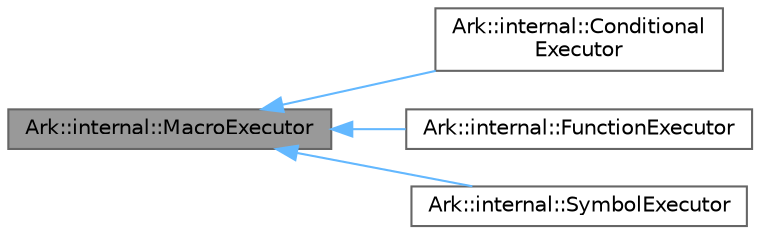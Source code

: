 digraph "Ark::internal::MacroExecutor"
{
 // INTERACTIVE_SVG=YES
 // LATEX_PDF_SIZE
  bgcolor="transparent";
  edge [fontname=Helvetica,fontsize=10,labelfontname=Helvetica,labelfontsize=10];
  node [fontname=Helvetica,fontsize=10,shape=box,height=0.2,width=0.4];
  rankdir="LR";
  Node1 [label="Ark::internal::MacroExecutor",height=0.2,width=0.4,color="gray40", fillcolor="grey60", style="filled", fontcolor="black",tooltip="A class that applies macros in a Node."];
  Node1 -> Node2 [dir="back",color="steelblue1",style="solid"];
  Node2 [label="Ark::internal::Conditional\lExecutor",height=0.2,width=0.4,color="gray40", fillcolor="white", style="filled",URL="$d1/dd3/classArk_1_1internal_1_1ConditionalExecutor.html",tooltip="Handles Conditional macros."];
  Node1 -> Node3 [dir="back",color="steelblue1",style="solid"];
  Node3 [label="Ark::internal::FunctionExecutor",height=0.2,width=0.4,color="gray40", fillcolor="white", style="filled",URL="$dc/d2c/classArk_1_1internal_1_1FunctionExecutor.html",tooltip="Handles function macros."];
  Node1 -> Node4 [dir="back",color="steelblue1",style="solid"];
  Node4 [label="Ark::internal::SymbolExecutor",height=0.2,width=0.4,color="gray40", fillcolor="white", style="filled",URL="$d5/dae/classArk_1_1internal_1_1SymbolExecutor.html",tooltip="Handles Symbol macros."];
}
